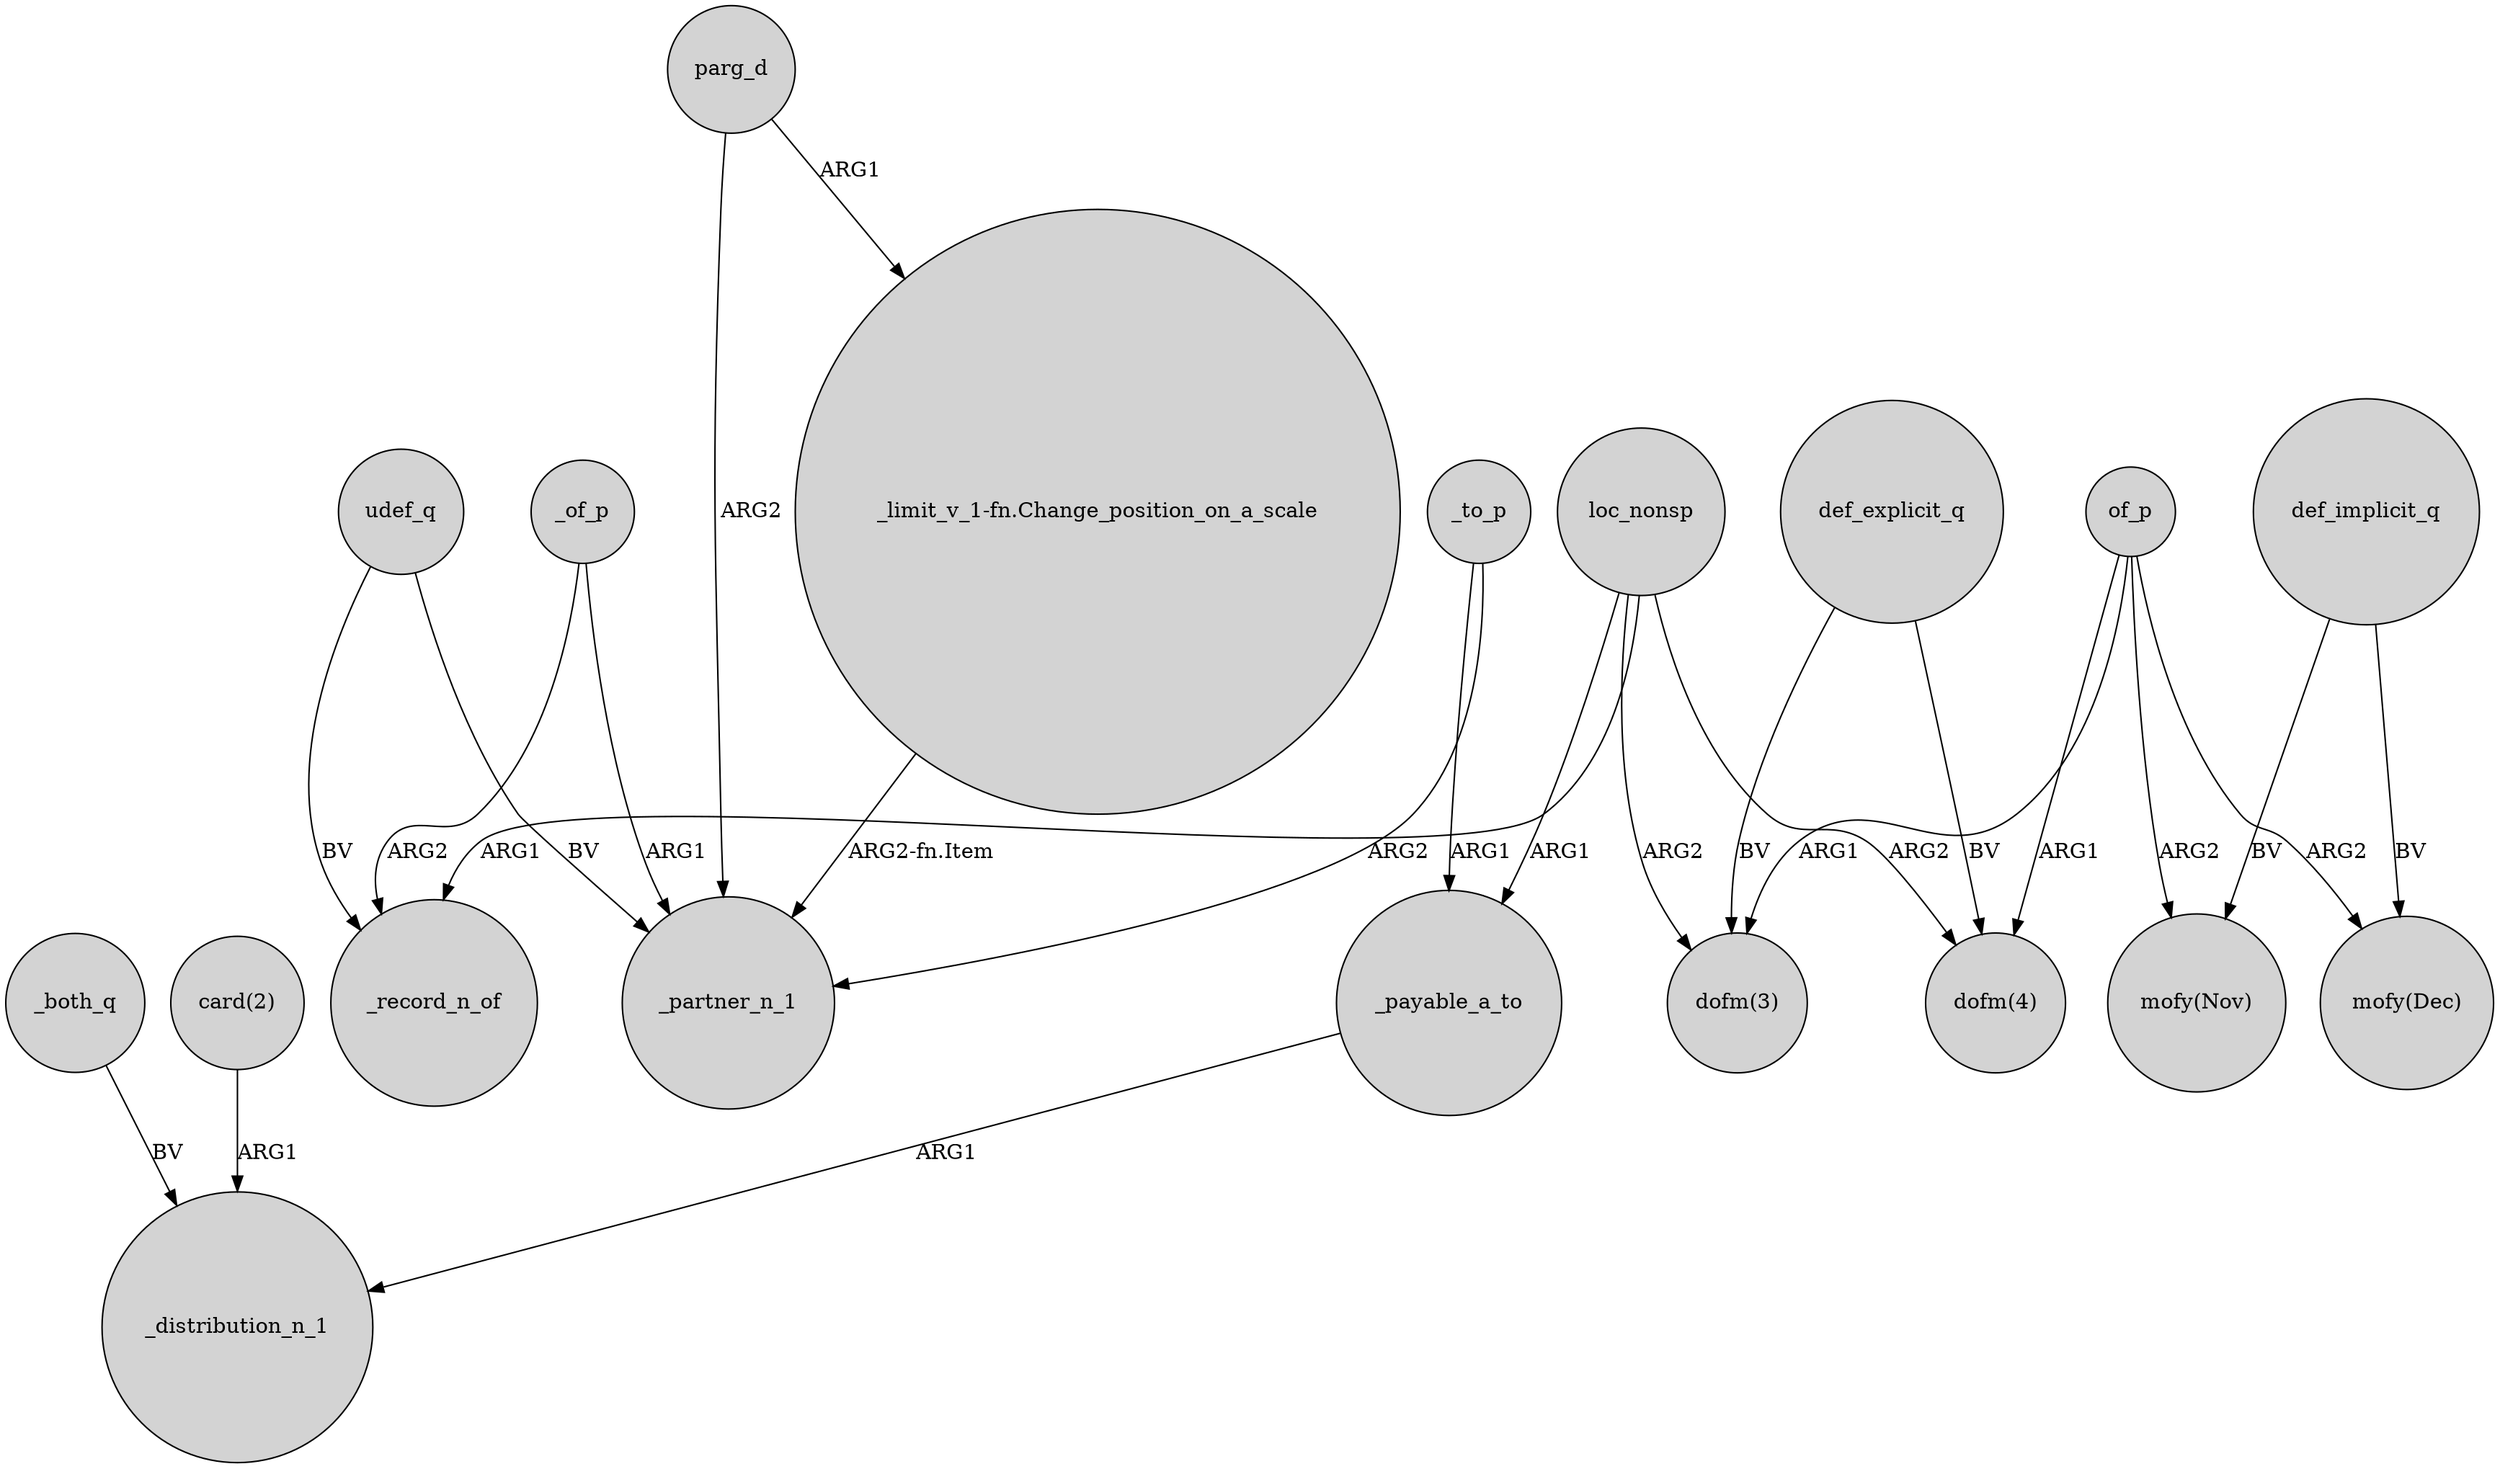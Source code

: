 digraph {
	node [shape=circle style=filled]
	_both_q -> _distribution_n_1 [label=BV]
	udef_q -> _record_n_of [label=BV]
	of_p -> "mofy(Nov)" [label=ARG2]
	parg_d -> "_limit_v_1-fn.Change_position_on_a_scale" [label=ARG1]
	loc_nonsp -> "dofm(3)" [label=ARG2]
	of_p -> "dofm(4)" [label=ARG1]
	"card(2)" -> _distribution_n_1 [label=ARG1]
	parg_d -> _partner_n_1 [label=ARG2]
	_of_p -> _record_n_of [label=ARG2]
	_to_p -> _payable_a_to [label=ARG1]
	udef_q -> _partner_n_1 [label=BV]
	def_explicit_q -> "dofm(4)" [label=BV]
	_to_p -> _partner_n_1 [label=ARG2]
	loc_nonsp -> _payable_a_to [label=ARG1]
	def_explicit_q -> "dofm(3)" [label=BV]
	loc_nonsp -> "dofm(4)" [label=ARG2]
	"_limit_v_1-fn.Change_position_on_a_scale" -> _partner_n_1 [label="ARG2-fn.Item"]
	of_p -> "dofm(3)" [label=ARG1]
	of_p -> "mofy(Dec)" [label=ARG2]
	def_implicit_q -> "mofy(Nov)" [label=BV]
	_of_p -> _partner_n_1 [label=ARG1]
	_payable_a_to -> _distribution_n_1 [label=ARG1]
	loc_nonsp -> _record_n_of [label=ARG1]
	def_implicit_q -> "mofy(Dec)" [label=BV]
}
